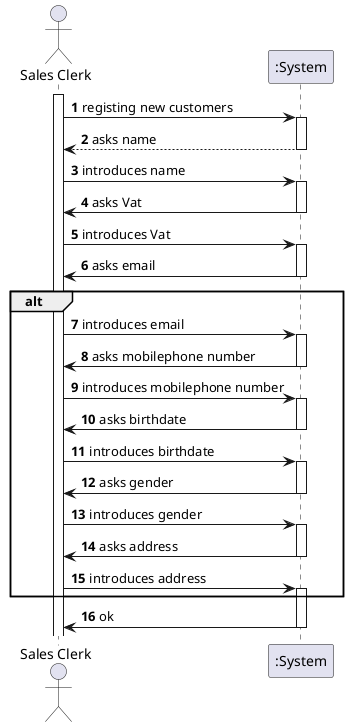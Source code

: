 @startuml
autonumber
actor "Sales Clerk" as MEDLT

activate MEDLT
MEDLT-> ":System" : registing new customers

activate ":System"
":System" --> MEDLT : asks name

deactivate ":System"


MEDLT-> ":System" : introduces name

activate ":System"

":System" -> MEDLT : asks Vat
deactivate ":System"




MEDLT -> ":System" : introduces Vat
activate ":System"
":System" -> MEDLT : asks email
deactivate ":System"

alt

MEDLT -> ":System" : introduces email
activate ":System"
":System" -> MEDLT : asks mobilephone number
deactivate ":System"

MEDLT -> ":System" : introduces mobilephone number
activate ":System"
":System" -> MEDLT : asks birthdate
deactivate ":System"

MEDLT -> ":System" : introduces birthdate
activate ":System"
":System" -> MEDLT : asks gender
deactivate ":System"

MEDLT -> ":System" : introduces gender
activate ":System"
":System" -> MEDLT : asks address
deactivate ":System"

MEDLT -> ":System" : introduces address
activate ":System"
end alt


":System" -> MEDLT : ok
deactivate ":System"



@enduml